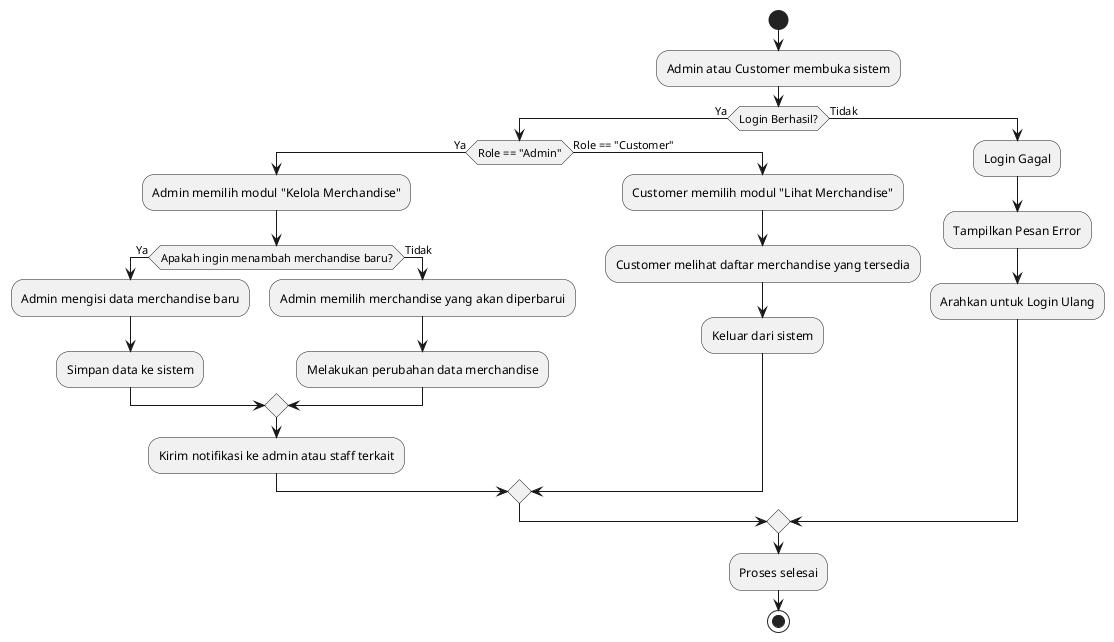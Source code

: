 @startuml
start
:Admin atau Customer membuka sistem;
if (Login Berhasil?) then (Ya)
  if (Role == "Admin") then (Ya)
    :Admin memilih modul "Kelola Merchandise";
    if (Apakah ingin menambah merchandise baru?) then (Ya)
      :Admin mengisi data merchandise baru;
      :Simpan data ke sistem;
    else (Tidak)
      :Admin memilih merchandise yang akan diperbarui;
      :Melakukan perubahan data merchandise;
    endif
    :Kirim notifikasi ke admin atau staff terkait;
  else (Role == "Customer")
    :Customer memilih modul "Lihat Merchandise";
    :Customer melihat daftar merchandise yang tersedia;
    :Keluar dari sistem;
  endif
else (Tidak)
  :Login Gagal;
  :Tampilkan Pesan Error;
  :Arahkan untuk Login Ulang;
endif
:Proses selesai;
stop
@enduml
